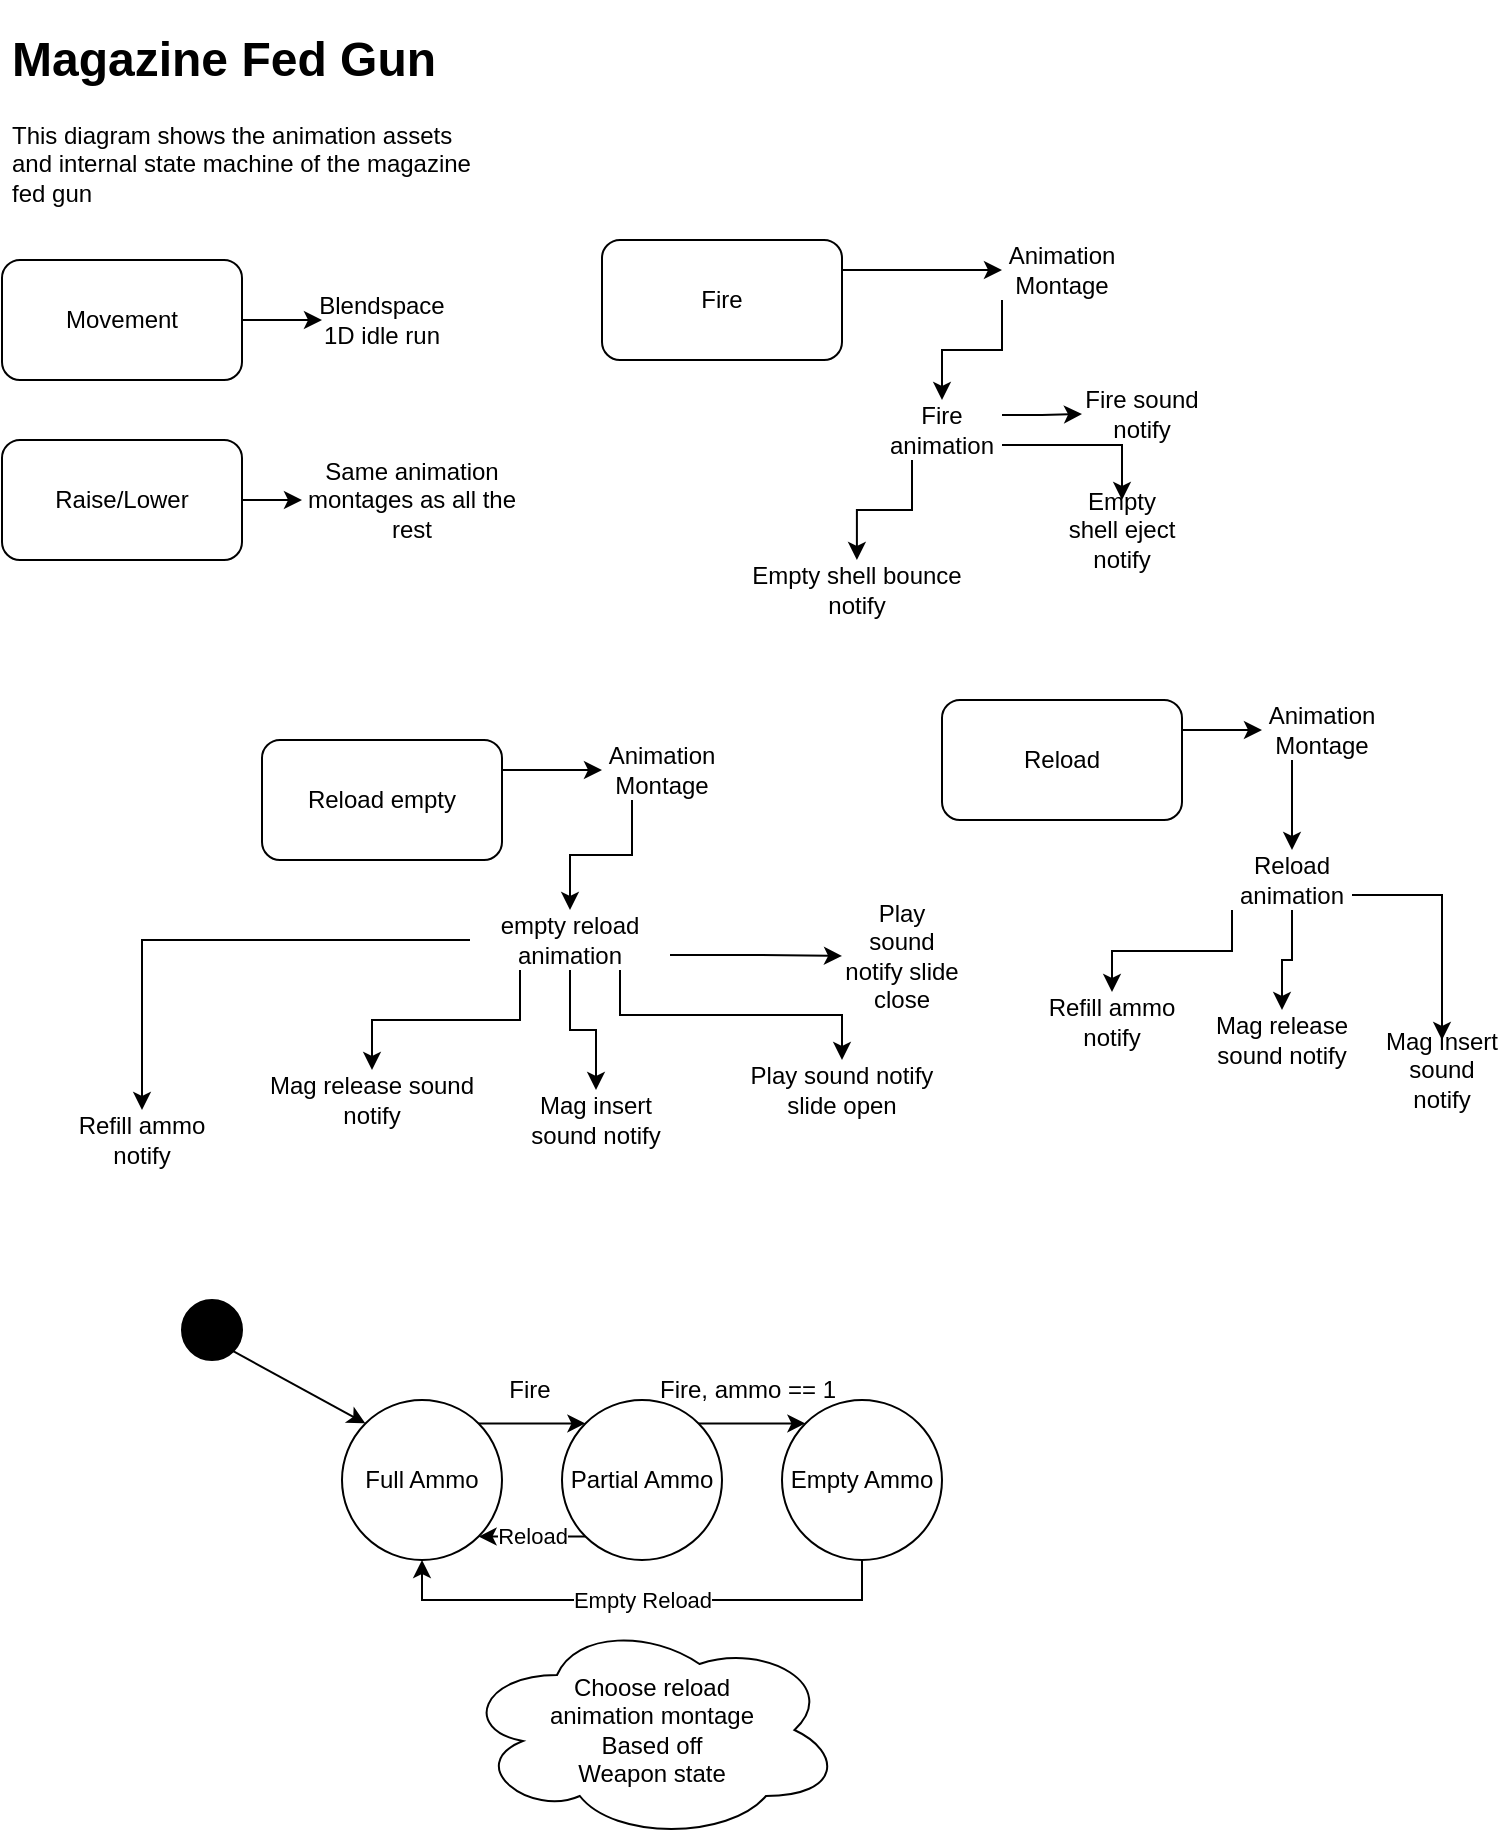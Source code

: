 <mxfile version="20.4.0" type="device"><diagram id="ZROpLfJ7MUWTpdQEd0pA" name="Page-1"><mxGraphModel dx="2585" dy="1453" grid="1" gridSize="10" guides="1" tooltips="1" connect="1" arrows="1" fold="1" page="1" pageScale="1" pageWidth="827" pageHeight="1169" math="0" shadow="0"><root><mxCell id="0"/><mxCell id="1" parent="0"/><mxCell id="Fxw2aBzcHhFggGc817k_-84" value="&lt;h1&gt;Magazine Fed Gun&lt;/h1&gt;&lt;p&gt;This diagram shows the animation assets and internal state machine of the magazine fed gun&lt;/p&gt;" style="text;html=1;strokeColor=none;fillColor=none;spacing=5;spacingTop=-20;whiteSpace=wrap;overflow=hidden;rounded=0;" vertex="1" parent="1"><mxGeometry x="10" y="10" width="250" height="120" as="geometry"/></mxCell><mxCell id="Fxw2aBzcHhFggGc817k_-86" style="edgeStyle=orthogonalEdgeStyle;rounded=0;orthogonalLoop=1;jettySize=auto;html=1;exitX=1;exitY=0.5;exitDx=0;exitDy=0;" edge="1" parent="1" source="Fxw2aBzcHhFggGc817k_-85" target="Fxw2aBzcHhFggGc817k_-87"><mxGeometry relative="1" as="geometry"><mxPoint x="200" y="160" as="targetPoint"/></mxGeometry></mxCell><mxCell id="Fxw2aBzcHhFggGc817k_-85" value="Movement" style="rounded=1;whiteSpace=wrap;html=1;" vertex="1" parent="1"><mxGeometry x="10" y="130" width="120" height="60" as="geometry"/></mxCell><mxCell id="Fxw2aBzcHhFggGc817k_-87" value="Blendspace 1D idle run" style="text;html=1;strokeColor=none;fillColor=none;align=center;verticalAlign=middle;whiteSpace=wrap;rounded=0;" vertex="1" parent="1"><mxGeometry x="170" y="145" width="60" height="30" as="geometry"/></mxCell><mxCell id="Fxw2aBzcHhFggGc817k_-89" style="edgeStyle=orthogonalEdgeStyle;rounded=0;orthogonalLoop=1;jettySize=auto;html=1;exitX=1;exitY=0.5;exitDx=0;exitDy=0;" edge="1" parent="1" source="Fxw2aBzcHhFggGc817k_-88" target="Fxw2aBzcHhFggGc817k_-90"><mxGeometry relative="1" as="geometry"><mxPoint x="190" y="250" as="targetPoint"/></mxGeometry></mxCell><mxCell id="Fxw2aBzcHhFggGc817k_-88" value="Raise/Lower" style="rounded=1;whiteSpace=wrap;html=1;" vertex="1" parent="1"><mxGeometry x="10" y="220" width="120" height="60" as="geometry"/></mxCell><mxCell id="Fxw2aBzcHhFggGc817k_-90" value="Same animation montages as all the rest" style="text;html=1;strokeColor=none;fillColor=none;align=center;verticalAlign=middle;whiteSpace=wrap;rounded=0;" vertex="1" parent="1"><mxGeometry x="160" y="235" width="110" height="30" as="geometry"/></mxCell><mxCell id="Fxw2aBzcHhFggGc817k_-92" style="edgeStyle=orthogonalEdgeStyle;rounded=0;orthogonalLoop=1;jettySize=auto;html=1;exitX=1;exitY=0.25;exitDx=0;exitDy=0;" edge="1" parent="1" source="Fxw2aBzcHhFggGc817k_-91" target="Fxw2aBzcHhFggGc817k_-93"><mxGeometry relative="1" as="geometry"><mxPoint x="480" y="135.238" as="targetPoint"/></mxGeometry></mxCell><mxCell id="Fxw2aBzcHhFggGc817k_-91" value="Fire" style="rounded=1;whiteSpace=wrap;html=1;" vertex="1" parent="1"><mxGeometry x="310" y="120" width="120" height="60" as="geometry"/></mxCell><mxCell id="Fxw2aBzcHhFggGc817k_-94" style="edgeStyle=orthogonalEdgeStyle;rounded=0;orthogonalLoop=1;jettySize=auto;html=1;exitX=0;exitY=1;exitDx=0;exitDy=0;" edge="1" parent="1" source="Fxw2aBzcHhFggGc817k_-93" target="Fxw2aBzcHhFggGc817k_-95"><mxGeometry relative="1" as="geometry"><mxPoint x="480" y="190" as="targetPoint"/></mxGeometry></mxCell><mxCell id="Fxw2aBzcHhFggGc817k_-93" value="Animation Montage" style="text;html=1;strokeColor=none;fillColor=none;align=center;verticalAlign=middle;whiteSpace=wrap;rounded=0;" vertex="1" parent="1"><mxGeometry x="510" y="119.998" width="60" height="30" as="geometry"/></mxCell><mxCell id="Fxw2aBzcHhFggGc817k_-96" style="edgeStyle=orthogonalEdgeStyle;rounded=0;orthogonalLoop=1;jettySize=auto;html=1;exitX=1;exitY=0.25;exitDx=0;exitDy=0;" edge="1" parent="1" source="Fxw2aBzcHhFggGc817k_-95" target="Fxw2aBzcHhFggGc817k_-97"><mxGeometry relative="1" as="geometry"><mxPoint x="550" y="207.619" as="targetPoint"/></mxGeometry></mxCell><mxCell id="Fxw2aBzcHhFggGc817k_-98" style="edgeStyle=orthogonalEdgeStyle;rounded=0;orthogonalLoop=1;jettySize=auto;html=1;exitX=1;exitY=0.75;exitDx=0;exitDy=0;" edge="1" parent="1" source="Fxw2aBzcHhFggGc817k_-95" target="Fxw2aBzcHhFggGc817k_-99"><mxGeometry relative="1" as="geometry"><mxPoint x="570" y="240" as="targetPoint"/></mxGeometry></mxCell><mxCell id="Fxw2aBzcHhFggGc817k_-100" style="edgeStyle=orthogonalEdgeStyle;rounded=0;orthogonalLoop=1;jettySize=auto;html=1;exitX=0.25;exitY=1;exitDx=0;exitDy=0;" edge="1" parent="1" source="Fxw2aBzcHhFggGc817k_-95" target="Fxw2aBzcHhFggGc817k_-101"><mxGeometry relative="1" as="geometry"><mxPoint x="464.905" y="270" as="targetPoint"/></mxGeometry></mxCell><mxCell id="Fxw2aBzcHhFggGc817k_-95" value="Fire animation" style="text;html=1;strokeColor=none;fillColor=none;align=center;verticalAlign=middle;whiteSpace=wrap;rounded=0;" vertex="1" parent="1"><mxGeometry x="450" y="200" width="60" height="30" as="geometry"/></mxCell><mxCell id="Fxw2aBzcHhFggGc817k_-97" value="Fire sound notify" style="text;html=1;strokeColor=none;fillColor=none;align=center;verticalAlign=middle;whiteSpace=wrap;rounded=0;" vertex="1" parent="1"><mxGeometry x="550" y="191.999" width="60" height="30" as="geometry"/></mxCell><mxCell id="Fxw2aBzcHhFggGc817k_-99" value="Empty shell eject notify" style="text;html=1;strokeColor=none;fillColor=none;align=center;verticalAlign=middle;whiteSpace=wrap;rounded=0;" vertex="1" parent="1"><mxGeometry x="540" y="250" width="60" height="30" as="geometry"/></mxCell><mxCell id="Fxw2aBzcHhFggGc817k_-101" value="Empty shell bounce notify" style="text;html=1;strokeColor=none;fillColor=none;align=center;verticalAlign=middle;whiteSpace=wrap;rounded=0;" vertex="1" parent="1"><mxGeometry x="380" y="280" width="114.9" height="30" as="geometry"/></mxCell><mxCell id="Fxw2aBzcHhFggGc817k_-103" style="edgeStyle=orthogonalEdgeStyle;rounded=0;orthogonalLoop=1;jettySize=auto;html=1;exitX=1;exitY=0.25;exitDx=0;exitDy=0;" edge="1" parent="1" source="Fxw2aBzcHhFggGc817k_-102" target="Fxw2aBzcHhFggGc817k_-104"><mxGeometry relative="1" as="geometry"><mxPoint x="340" y="385" as="targetPoint"/></mxGeometry></mxCell><mxCell id="Fxw2aBzcHhFggGc817k_-102" value="Reload empty" style="rounded=1;whiteSpace=wrap;html=1;" vertex="1" parent="1"><mxGeometry x="140" y="370" width="120" height="60" as="geometry"/></mxCell><mxCell id="Fxw2aBzcHhFggGc817k_-105" style="edgeStyle=orthogonalEdgeStyle;rounded=0;orthogonalLoop=1;jettySize=auto;html=1;exitX=0.25;exitY=1;exitDx=0;exitDy=0;" edge="1" parent="1" source="Fxw2aBzcHhFggGc817k_-104" target="Fxw2aBzcHhFggGc817k_-106"><mxGeometry relative="1" as="geometry"><mxPoint x="300" y="470" as="targetPoint"/></mxGeometry></mxCell><mxCell id="Fxw2aBzcHhFggGc817k_-104" value="Animation Montage" style="text;html=1;strokeColor=none;fillColor=none;align=center;verticalAlign=middle;whiteSpace=wrap;rounded=0;" vertex="1" parent="1"><mxGeometry x="310" y="370" width="60" height="30" as="geometry"/></mxCell><mxCell id="Fxw2aBzcHhFggGc817k_-107" style="edgeStyle=orthogonalEdgeStyle;rounded=0;orthogonalLoop=1;jettySize=auto;html=1;exitX=0.25;exitY=1;exitDx=0;exitDy=0;" edge="1" parent="1" source="Fxw2aBzcHhFggGc817k_-106" target="Fxw2aBzcHhFggGc817k_-108"><mxGeometry relative="1" as="geometry"><mxPoint x="220" y="550" as="targetPoint"/></mxGeometry></mxCell><mxCell id="Fxw2aBzcHhFggGc817k_-109" style="edgeStyle=orthogonalEdgeStyle;rounded=0;orthogonalLoop=1;jettySize=auto;html=1;exitX=0.5;exitY=1;exitDx=0;exitDy=0;" edge="1" parent="1" source="Fxw2aBzcHhFggGc817k_-106" target="Fxw2aBzcHhFggGc817k_-110"><mxGeometry relative="1" as="geometry"><mxPoint x="294" y="560" as="targetPoint"/></mxGeometry></mxCell><mxCell id="Fxw2aBzcHhFggGc817k_-111" style="edgeStyle=orthogonalEdgeStyle;rounded=0;orthogonalLoop=1;jettySize=auto;html=1;exitX=0.75;exitY=1;exitDx=0;exitDy=0;" edge="1" parent="1" source="Fxw2aBzcHhFggGc817k_-106" target="Fxw2aBzcHhFggGc817k_-112"><mxGeometry relative="1" as="geometry"><mxPoint x="390" y="530" as="targetPoint"/></mxGeometry></mxCell><mxCell id="Fxw2aBzcHhFggGc817k_-113" style="edgeStyle=orthogonalEdgeStyle;rounded=0;orthogonalLoop=1;jettySize=auto;html=1;exitX=1;exitY=0.75;exitDx=0;exitDy=0;" edge="1" parent="1" source="Fxw2aBzcHhFggGc817k_-106" target="Fxw2aBzcHhFggGc817k_-114"><mxGeometry relative="1" as="geometry"><mxPoint x="460" y="478" as="targetPoint"/></mxGeometry></mxCell><mxCell id="Fxw2aBzcHhFggGc817k_-120" style="edgeStyle=orthogonalEdgeStyle;rounded=0;orthogonalLoop=1;jettySize=auto;html=1;exitX=0;exitY=0.5;exitDx=0;exitDy=0;" edge="1" parent="1" source="Fxw2aBzcHhFggGc817k_-106" target="Fxw2aBzcHhFggGc817k_-121"><mxGeometry relative="1" as="geometry"><mxPoint x="90" y="570" as="targetPoint"/></mxGeometry></mxCell><mxCell id="Fxw2aBzcHhFggGc817k_-106" value="empty reload animation" style="text;html=1;strokeColor=none;fillColor=none;align=center;verticalAlign=middle;whiteSpace=wrap;rounded=0;" vertex="1" parent="1"><mxGeometry x="244" y="455" width="100" height="30" as="geometry"/></mxCell><mxCell id="Fxw2aBzcHhFggGc817k_-108" value="Mag release sound notify" style="text;html=1;strokeColor=none;fillColor=none;align=center;verticalAlign=middle;whiteSpace=wrap;rounded=0;" vertex="1" parent="1"><mxGeometry x="140" y="535" width="110" height="30" as="geometry"/></mxCell><mxCell id="Fxw2aBzcHhFggGc817k_-110" value="Mag insert sound notify" style="text;html=1;strokeColor=none;fillColor=none;align=center;verticalAlign=middle;whiteSpace=wrap;rounded=0;" vertex="1" parent="1"><mxGeometry x="264" y="545" width="86" height="30" as="geometry"/></mxCell><mxCell id="Fxw2aBzcHhFggGc817k_-112" value="Play sound notify slide open" style="text;html=1;strokeColor=none;fillColor=none;align=center;verticalAlign=middle;whiteSpace=wrap;rounded=0;" vertex="1" parent="1"><mxGeometry x="370" y="530" width="120" height="30" as="geometry"/></mxCell><mxCell id="Fxw2aBzcHhFggGc817k_-114" value="Play sound notify slide close" style="text;html=1;strokeColor=none;fillColor=none;align=center;verticalAlign=middle;whiteSpace=wrap;rounded=0;" vertex="1" parent="1"><mxGeometry x="430" y="463" width="60" height="30" as="geometry"/></mxCell><mxCell id="Fxw2aBzcHhFggGc817k_-116" style="edgeStyle=orthogonalEdgeStyle;rounded=0;orthogonalLoop=1;jettySize=auto;html=1;exitX=1;exitY=0.25;exitDx=0;exitDy=0;" edge="1" parent="1" source="Fxw2aBzcHhFggGc817k_-115" target="Fxw2aBzcHhFggGc817k_-117"><mxGeometry relative="1" as="geometry"><mxPoint x="670" y="365" as="targetPoint"/></mxGeometry></mxCell><mxCell id="Fxw2aBzcHhFggGc817k_-115" value="Reload" style="rounded=1;whiteSpace=wrap;html=1;" vertex="1" parent="1"><mxGeometry x="480" y="350" width="120" height="60" as="geometry"/></mxCell><mxCell id="Fxw2aBzcHhFggGc817k_-118" style="edgeStyle=orthogonalEdgeStyle;rounded=0;orthogonalLoop=1;jettySize=auto;html=1;exitX=0.25;exitY=1;exitDx=0;exitDy=0;" edge="1" parent="1" source="Fxw2aBzcHhFggGc817k_-117" target="Fxw2aBzcHhFggGc817k_-119"><mxGeometry relative="1" as="geometry"><mxPoint x="655" y="440" as="targetPoint"/></mxGeometry></mxCell><mxCell id="Fxw2aBzcHhFggGc817k_-117" value="Animation Montage" style="text;html=1;strokeColor=none;fillColor=none;align=center;verticalAlign=middle;whiteSpace=wrap;rounded=0;" vertex="1" parent="1"><mxGeometry x="640" y="350" width="60" height="30" as="geometry"/></mxCell><mxCell id="Fxw2aBzcHhFggGc817k_-122" style="edgeStyle=orthogonalEdgeStyle;rounded=0;orthogonalLoop=1;jettySize=auto;html=1;exitX=0;exitY=1;exitDx=0;exitDy=0;" edge="1" parent="1" source="Fxw2aBzcHhFggGc817k_-119" target="Fxw2aBzcHhFggGc817k_-123"><mxGeometry relative="1" as="geometry"><mxPoint x="590" y="530" as="targetPoint"/></mxGeometry></mxCell><mxCell id="Fxw2aBzcHhFggGc817k_-124" style="edgeStyle=orthogonalEdgeStyle;rounded=0;orthogonalLoop=1;jettySize=auto;html=1;exitX=0.5;exitY=1;exitDx=0;exitDy=0;" edge="1" parent="1" source="Fxw2aBzcHhFggGc817k_-119" target="Fxw2aBzcHhFggGc817k_-125"><mxGeometry relative="1" as="geometry"><mxPoint x="650" y="520" as="targetPoint"/></mxGeometry></mxCell><mxCell id="Fxw2aBzcHhFggGc817k_-126" style="edgeStyle=orthogonalEdgeStyle;rounded=0;orthogonalLoop=1;jettySize=auto;html=1;exitX=1;exitY=0.75;exitDx=0;exitDy=0;" edge="1" parent="1" source="Fxw2aBzcHhFggGc817k_-119" target="Fxw2aBzcHhFggGc817k_-127"><mxGeometry relative="1" as="geometry"><mxPoint x="760" y="520" as="targetPoint"/></mxGeometry></mxCell><mxCell id="Fxw2aBzcHhFggGc817k_-119" value="Reload animation" style="text;html=1;strokeColor=none;fillColor=none;align=center;verticalAlign=middle;whiteSpace=wrap;rounded=0;" vertex="1" parent="1"><mxGeometry x="625" y="425" width="60" height="30" as="geometry"/></mxCell><mxCell id="Fxw2aBzcHhFggGc817k_-121" value="Refill ammo notify" style="text;html=1;strokeColor=none;fillColor=none;align=center;verticalAlign=middle;whiteSpace=wrap;rounded=0;" vertex="1" parent="1"><mxGeometry x="40" y="555" width="80" height="30" as="geometry"/></mxCell><mxCell id="Fxw2aBzcHhFggGc817k_-123" value="Refill ammo notify" style="text;html=1;strokeColor=none;fillColor=none;align=center;verticalAlign=middle;whiteSpace=wrap;rounded=0;" vertex="1" parent="1"><mxGeometry x="520" y="496" width="90" height="30" as="geometry"/></mxCell><mxCell id="Fxw2aBzcHhFggGc817k_-125" value="Mag release sound notify" style="text;html=1;strokeColor=none;fillColor=none;align=center;verticalAlign=middle;whiteSpace=wrap;rounded=0;" vertex="1" parent="1"><mxGeometry x="600" y="505" width="100" height="30" as="geometry"/></mxCell><mxCell id="Fxw2aBzcHhFggGc817k_-127" value="Mag insert sound notify" style="text;html=1;strokeColor=none;fillColor=none;align=center;verticalAlign=middle;whiteSpace=wrap;rounded=0;" vertex="1" parent="1"><mxGeometry x="700" y="520" width="60" height="30" as="geometry"/></mxCell><mxCell id="Fxw2aBzcHhFggGc817k_-128" value="" style="ellipse;fillColor=strokeColor;" vertex="1" parent="1"><mxGeometry x="100" y="650" width="30" height="30" as="geometry"/></mxCell><mxCell id="Fxw2aBzcHhFggGc817k_-133" style="edgeStyle=orthogonalEdgeStyle;rounded=0;orthogonalLoop=1;jettySize=auto;html=1;exitX=1;exitY=0;exitDx=0;exitDy=0;entryX=0;entryY=0;entryDx=0;entryDy=0;" edge="1" parent="1" source="Fxw2aBzcHhFggGc817k_-129" target="Fxw2aBzcHhFggGc817k_-131"><mxGeometry relative="1" as="geometry"/></mxCell><mxCell id="Fxw2aBzcHhFggGc817k_-129" value="Full Ammo" style="ellipse;whiteSpace=wrap;html=1;aspect=fixed;" vertex="1" parent="1"><mxGeometry x="180" y="700" width="80" height="80" as="geometry"/></mxCell><mxCell id="Fxw2aBzcHhFggGc817k_-130" value="" style="endArrow=classic;html=1;rounded=0;exitX=1;exitY=1;exitDx=0;exitDy=0;entryX=0;entryY=0;entryDx=0;entryDy=0;" edge="1" parent="1" source="Fxw2aBzcHhFggGc817k_-128" target="Fxw2aBzcHhFggGc817k_-129"><mxGeometry width="50" height="50" relative="1" as="geometry"><mxPoint x="450" y="630" as="sourcePoint"/><mxPoint x="110" y="750" as="targetPoint"/></mxGeometry></mxCell><mxCell id="Fxw2aBzcHhFggGc817k_-134" value="Reload" style="edgeStyle=orthogonalEdgeStyle;rounded=0;orthogonalLoop=1;jettySize=auto;html=1;exitX=0;exitY=1;exitDx=0;exitDy=0;entryX=1;entryY=1;entryDx=0;entryDy=0;" edge="1" parent="1" source="Fxw2aBzcHhFggGc817k_-131" target="Fxw2aBzcHhFggGc817k_-129"><mxGeometry relative="1" as="geometry"/></mxCell><mxCell id="Fxw2aBzcHhFggGc817k_-136" style="edgeStyle=orthogonalEdgeStyle;rounded=0;orthogonalLoop=1;jettySize=auto;html=1;exitX=1;exitY=0;exitDx=0;exitDy=0;entryX=0;entryY=0;entryDx=0;entryDy=0;" edge="1" parent="1" source="Fxw2aBzcHhFggGc817k_-131" target="Fxw2aBzcHhFggGc817k_-132"><mxGeometry relative="1" as="geometry"/></mxCell><mxCell id="Fxw2aBzcHhFggGc817k_-131" value="Partial Ammo" style="ellipse;whiteSpace=wrap;html=1;aspect=fixed;" vertex="1" parent="1"><mxGeometry x="290" y="700" width="80" height="80" as="geometry"/></mxCell><mxCell id="Fxw2aBzcHhFggGc817k_-135" value="Empty Reload" style="edgeStyle=orthogonalEdgeStyle;rounded=0;orthogonalLoop=1;jettySize=auto;html=1;exitX=0.5;exitY=1;exitDx=0;exitDy=0;entryX=0.5;entryY=1;entryDx=0;entryDy=0;" edge="1" parent="1" source="Fxw2aBzcHhFggGc817k_-132" target="Fxw2aBzcHhFggGc817k_-129"><mxGeometry relative="1" as="geometry"/></mxCell><mxCell id="Fxw2aBzcHhFggGc817k_-132" value="Empty Ammo" style="ellipse;whiteSpace=wrap;html=1;aspect=fixed;" vertex="1" parent="1"><mxGeometry x="400" y="700" width="80" height="80" as="geometry"/></mxCell><mxCell id="Fxw2aBzcHhFggGc817k_-137" value="Fire" style="text;html=1;strokeColor=none;fillColor=none;align=center;verticalAlign=middle;whiteSpace=wrap;rounded=0;" vertex="1" parent="1"><mxGeometry x="244" y="680" width="60" height="30" as="geometry"/></mxCell><mxCell id="Fxw2aBzcHhFggGc817k_-138" value="Fire, ammo == 1" style="text;html=1;strokeColor=none;fillColor=none;align=center;verticalAlign=middle;whiteSpace=wrap;rounded=0;" vertex="1" parent="1"><mxGeometry x="330" y="680" width="106" height="30" as="geometry"/></mxCell><mxCell id="Fxw2aBzcHhFggGc817k_-139" value="Choose reload&lt;br&gt;animation montage&lt;br&gt;Based off&lt;br&gt;Weapon state" style="ellipse;shape=cloud;whiteSpace=wrap;html=1;" vertex="1" parent="1"><mxGeometry x="240" y="810" width="190" height="110" as="geometry"/></mxCell></root></mxGraphModel></diagram></mxfile>

